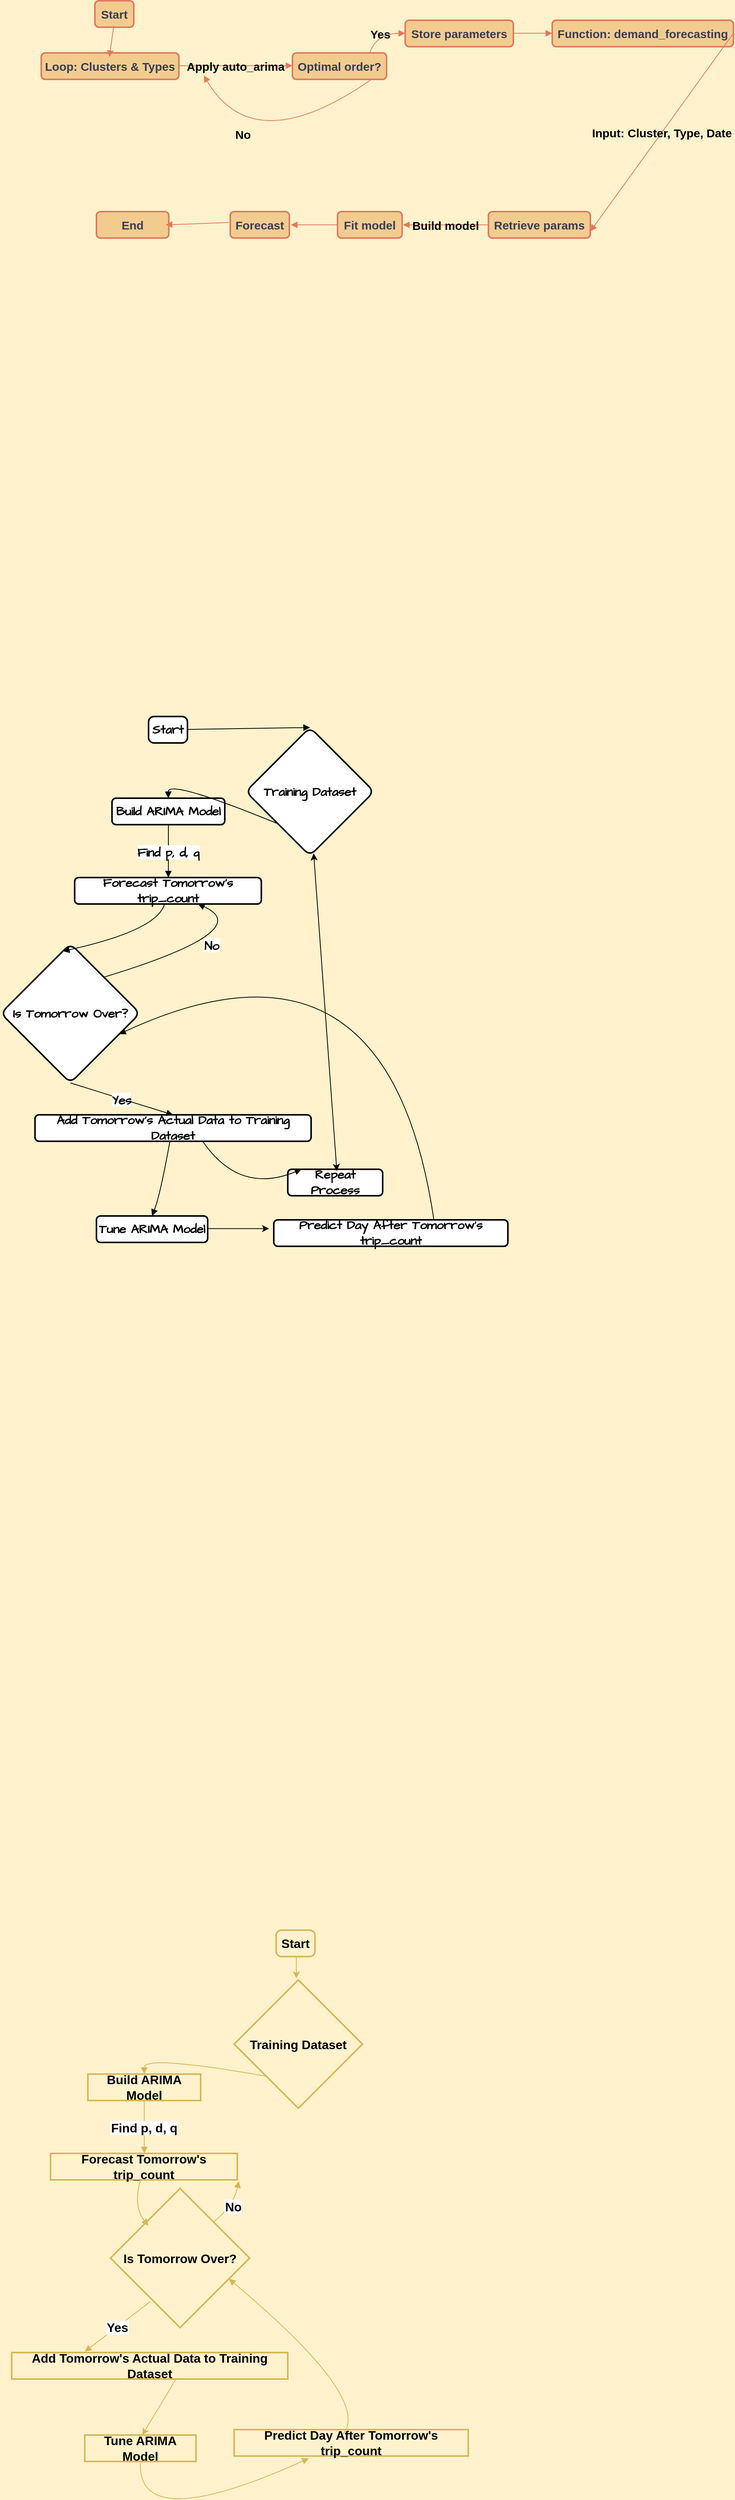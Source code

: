 <mxfile version="22.1.3" type="device">
  <diagram id="C5RBs43oDa-KdzZeNtuy" name="Page-1">
    <mxGraphModel dx="1313" dy="705" grid="0" gridSize="10" guides="1" tooltips="1" connect="0" arrows="1" fold="1" page="1" pageScale="1" pageWidth="1169" pageHeight="827" background="#FFF2CC" math="0" shadow="0">
      <root>
        <mxCell id="WIyWlLk6GJQsqaUBKTNV-0" />
        <mxCell id="WIyWlLk6GJQsqaUBKTNV-1" parent="WIyWlLk6GJQsqaUBKTNV-0" />
        <mxCell id="F5fZjtwdr9B2GDERsA0S-78" value="Start" style="whiteSpace=wrap;strokeWidth=2;labelBackgroundColor=none;fillColor=#F2CC8F;strokeColor=#E07A5F;fontColor=#393C56;rounded=1;fontStyle=1;fontSize=15;" parent="WIyWlLk6GJQsqaUBKTNV-1" vertex="1">
          <mxGeometry x="270" y="27" width="50" height="34" as="geometry" />
        </mxCell>
        <mxCell id="F5fZjtwdr9B2GDERsA0S-79" value="Loop: Clusters &amp; Types" style="whiteSpace=wrap;strokeWidth=2;labelBackgroundColor=none;fillColor=#F2CC8F;strokeColor=#E07A5F;fontColor=#393C56;rounded=1;fontStyle=1;fontSize=15;" parent="WIyWlLk6GJQsqaUBKTNV-1" vertex="1">
          <mxGeometry x="201" y="94" width="177" height="34" as="geometry" />
        </mxCell>
        <mxCell id="F5fZjtwdr9B2GDERsA0S-80" value="Optimal order?" style="whiteSpace=wrap;strokeWidth=2;labelBackgroundColor=none;fillColor=#F2CC8F;strokeColor=#E07A5F;fontColor=#393C56;rounded=1;fontStyle=1;fontSize=15;" parent="WIyWlLk6GJQsqaUBKTNV-1" vertex="1">
          <mxGeometry x="524" y="94" width="121" height="34" as="geometry" />
        </mxCell>
        <mxCell id="F5fZjtwdr9B2GDERsA0S-81" value="Store parameters" style="whiteSpace=wrap;strokeWidth=2;labelBackgroundColor=none;fillColor=#F2CC8F;strokeColor=#E07A5F;fontColor=#393C56;rounded=1;fontStyle=1;fontSize=15;" parent="WIyWlLk6GJQsqaUBKTNV-1" vertex="1">
          <mxGeometry x="669" y="52" width="139" height="34" as="geometry" />
        </mxCell>
        <mxCell id="F5fZjtwdr9B2GDERsA0S-83" value="Function: demand_forecasting" style="whiteSpace=wrap;strokeWidth=2;labelBackgroundColor=none;fillColor=#F2CC8F;strokeColor=#E07A5F;fontColor=#393C56;rounded=1;fontStyle=1;fontSize=15;" parent="WIyWlLk6GJQsqaUBKTNV-1" vertex="1">
          <mxGeometry x="858" y="52" width="233" height="34" as="geometry" />
        </mxCell>
        <mxCell id="F5fZjtwdr9B2GDERsA0S-84" value="Retrieve params" style="whiteSpace=wrap;strokeWidth=2;labelBackgroundColor=none;fillColor=#F2CC8F;strokeColor=#E07A5F;fontColor=#393C56;rounded=1;fontStyle=1;fontSize=15;" parent="WIyWlLk6GJQsqaUBKTNV-1" vertex="1">
          <mxGeometry x="776" y="298" width="131" height="34" as="geometry" />
        </mxCell>
        <mxCell id="F5fZjtwdr9B2GDERsA0S-85" value="Fit model" style="whiteSpace=wrap;strokeWidth=2;labelBackgroundColor=none;fillColor=#F2CC8F;strokeColor=#E07A5F;fontColor=#393C56;rounded=1;fontStyle=1;fontSize=15;" parent="WIyWlLk6GJQsqaUBKTNV-1" vertex="1">
          <mxGeometry x="582" y="298" width="83" height="34" as="geometry" />
        </mxCell>
        <mxCell id="F5fZjtwdr9B2GDERsA0S-86" value="Forecast" style="whiteSpace=wrap;strokeWidth=2;labelBackgroundColor=none;fillColor=#F2CC8F;strokeColor=#E07A5F;fontColor=#393C56;rounded=1;fontStyle=1;fontSize=15;" parent="WIyWlLk6GJQsqaUBKTNV-1" vertex="1">
          <mxGeometry x="444" y="298" width="76" height="34" as="geometry" />
        </mxCell>
        <mxCell id="F5fZjtwdr9B2GDERsA0S-87" value="End" style="whiteSpace=wrap;strokeWidth=2;labelBackgroundColor=none;fillColor=#F2CC8F;strokeColor=#E07A5F;fontColor=#393C56;rounded=1;fontStyle=1;fontSize=15;" parent="WIyWlLk6GJQsqaUBKTNV-1" vertex="1">
          <mxGeometry x="272" y="298" width="93" height="34" as="geometry" />
        </mxCell>
        <mxCell id="F5fZjtwdr9B2GDERsA0S-88" value="" style="curved=1;startArrow=none;endArrow=block;exitX=0.485;exitY=0.952;entryX=0.495;entryY=0.158;rounded=1;labelBackgroundColor=none;strokeColor=#E07A5F;fontColor=default;entryDx=0;entryDy=0;entryPerimeter=0;exitDx=0;exitDy=0;exitPerimeter=0;fontStyle=1;fontSize=15;" parent="WIyWlLk6GJQsqaUBKTNV-1" source="F5fZjtwdr9B2GDERsA0S-78" target="F5fZjtwdr9B2GDERsA0S-79" edge="1">
          <mxGeometry relative="1" as="geometry">
            <Array as="points" />
          </mxGeometry>
        </mxCell>
        <mxCell id="F5fZjtwdr9B2GDERsA0S-89" value="Apply auto_arima" style="curved=1;startArrow=none;endArrow=block;exitX=1.003;exitY=0.485;entryX=-0.0;entryY=0.485;rounded=1;labelBackgroundColor=none;strokeColor=#E07A5F;fontColor=default;fontStyle=1;fontSize=15;" parent="WIyWlLk6GJQsqaUBKTNV-1" source="F5fZjtwdr9B2GDERsA0S-79" target="F5fZjtwdr9B2GDERsA0S-80" edge="1">
          <mxGeometry relative="1" as="geometry">
            <Array as="points" />
          </mxGeometry>
        </mxCell>
        <mxCell id="F5fZjtwdr9B2GDERsA0S-90" value="Yes" style="curved=1;startArrow=none;endArrow=block;exitX=0.825;exitY=-0.007;entryX=-0.003;entryY=0.493;rounded=1;labelBackgroundColor=none;strokeColor=#E07A5F;fontColor=default;fontStyle=1;fontSize=15;" parent="WIyWlLk6GJQsqaUBKTNV-1" source="F5fZjtwdr9B2GDERsA0S-80" target="F5fZjtwdr9B2GDERsA0S-81" edge="1">
          <mxGeometry relative="1" as="geometry">
            <Array as="points">
              <mxPoint x="632" y="69" />
            </Array>
          </mxGeometry>
        </mxCell>
        <mxCell id="F5fZjtwdr9B2GDERsA0S-91" value="No" style="curved=1;startArrow=none;endArrow=block;exitX=0.825;exitY=0.978;rounded=1;labelBackgroundColor=none;strokeColor=#E07A5F;fontColor=default;fontStyle=1;fontSize=15;" parent="WIyWlLk6GJQsqaUBKTNV-1" source="F5fZjtwdr9B2GDERsA0S-80" edge="1">
          <mxGeometry x="0.126" y="-37" relative="1" as="geometry">
            <Array as="points">
              <mxPoint x="475" y="233" />
            </Array>
            <mxPoint x="410" y="123" as="targetPoint" />
            <mxPoint as="offset" />
          </mxGeometry>
        </mxCell>
        <mxCell id="F5fZjtwdr9B2GDERsA0S-92" value="" style="curved=1;startArrow=none;endArrow=block;exitX=0.998;exitY=0.493;entryX=-0.001;entryY=0.493;rounded=1;labelBackgroundColor=none;strokeColor=#E07A5F;fontColor=default;fontStyle=1;fontSize=15;" parent="WIyWlLk6GJQsqaUBKTNV-1" source="F5fZjtwdr9B2GDERsA0S-81" target="F5fZjtwdr9B2GDERsA0S-83" edge="1">
          <mxGeometry relative="1" as="geometry">
            <Array as="points" />
          </mxGeometry>
        </mxCell>
        <mxCell id="F5fZjtwdr9B2GDERsA0S-93" value="Input: Cluster, Type, Date" style="curved=1;startArrow=none;endArrow=block;exitX=0.999;exitY=0.493;rounded=1;labelBackgroundColor=none;strokeColor=#E07A5F;fontColor=default;entryX=1;entryY=0.75;entryDx=0;entryDy=0;fontStyle=1;fontSize=15;" parent="WIyWlLk6GJQsqaUBKTNV-1" source="F5fZjtwdr9B2GDERsA0S-83" target="F5fZjtwdr9B2GDERsA0S-84" edge="1">
          <mxGeometry relative="1" as="geometry">
            <Array as="points" />
            <mxPoint x="1091" y="263" as="targetPoint" />
          </mxGeometry>
        </mxCell>
        <mxCell id="F5fZjtwdr9B2GDERsA0S-94" value="Build model" style="curved=1;startArrow=none;endArrow=block;exitX=0;exitY=0.5;rounded=1;labelBackgroundColor=none;strokeColor=#E07A5F;fontColor=default;exitDx=0;exitDy=0;fontStyle=1;fontSize=15;" parent="WIyWlLk6GJQsqaUBKTNV-1" source="F5fZjtwdr9B2GDERsA0S-84" edge="1">
          <mxGeometry relative="1" as="geometry">
            <Array as="points" />
            <mxPoint x="666" y="315" as="targetPoint" />
          </mxGeometry>
        </mxCell>
        <mxCell id="F5fZjtwdr9B2GDERsA0S-95" value="" style="curved=1;startArrow=none;endArrow=block;exitX=0;exitY=0.5;rounded=1;labelBackgroundColor=none;strokeColor=#E07A5F;fontColor=default;exitDx=0;exitDy=0;fontStyle=1;fontSize=15;" parent="WIyWlLk6GJQsqaUBKTNV-1" source="F5fZjtwdr9B2GDERsA0S-85" edge="1">
          <mxGeometry relative="1" as="geometry">
            <Array as="points" />
            <mxPoint x="522" y="315" as="targetPoint" />
          </mxGeometry>
        </mxCell>
        <mxCell id="F5fZjtwdr9B2GDERsA0S-96" value="" style="curved=1;startArrow=none;endArrow=block;rounded=1;labelBackgroundColor=none;strokeColor=#E07A5F;fontColor=default;fontStyle=1;fontSize=15;" parent="WIyWlLk6GJQsqaUBKTNV-1" edge="1">
          <mxGeometry relative="1" as="geometry">
            <Array as="points" />
            <mxPoint x="442" y="312" as="sourcePoint" />
            <mxPoint x="361" y="315" as="targetPoint" />
          </mxGeometry>
        </mxCell>
        <mxCell id="F5fZjtwdr9B2GDERsA0S-99" value="Training Dataset" style="rhombus;strokeWidth=2;whiteSpace=wrap;hachureGap=4;fontFamily=Architects Daughter;fontSource=https%3A%2F%2Ffonts.googleapis.com%2Fcss%3Ffamily%3DArchitects%2BDaughter;fontSize=16;fontStyle=1;rounded=1;" parent="WIyWlLk6GJQsqaUBKTNV-1" vertex="1">
          <mxGeometry x="464" y="961" width="165" height="165" as="geometry" />
        </mxCell>
        <mxCell id="F5fZjtwdr9B2GDERsA0S-100" value="Build ARIMA Model" style="whiteSpace=wrap;strokeWidth=2;hachureGap=4;fontFamily=Architects Daughter;fontSource=https%3A%2F%2Ffonts.googleapis.com%2Fcss%3Ffamily%3DArchitects%2BDaughter;fontSize=16;fontStyle=1;rounded=1;" parent="WIyWlLk6GJQsqaUBKTNV-1" vertex="1">
          <mxGeometry x="292" y="1052" width="145" height="34" as="geometry" />
        </mxCell>
        <mxCell id="F5fZjtwdr9B2GDERsA0S-101" value="Forecast Tomorrow&#39;s trip_count" style="whiteSpace=wrap;strokeWidth=2;hachureGap=4;fontFamily=Architects Daughter;fontSource=https%3A%2F%2Ffonts.googleapis.com%2Fcss%3Ffamily%3DArchitects%2BDaughter;fontSize=16;fontStyle=1;rounded=1;" parent="WIyWlLk6GJQsqaUBKTNV-1" vertex="1">
          <mxGeometry x="244" y="1154" width="240" height="34" as="geometry" />
        </mxCell>
        <mxCell id="F5fZjtwdr9B2GDERsA0S-102" value="Is Tomorrow Over?" style="rhombus;strokeWidth=2;whiteSpace=wrap;hachureGap=4;fontFamily=Architects Daughter;fontSource=https%3A%2F%2Ffonts.googleapis.com%2Fcss%3Ffamily%3DArchitects%2BDaughter;fontSize=16;fontStyle=1;rounded=1;" parent="WIyWlLk6GJQsqaUBKTNV-1" vertex="1">
          <mxGeometry x="149" y="1239" width="179" height="179" as="geometry" />
        </mxCell>
        <mxCell id="F5fZjtwdr9B2GDERsA0S-103" value="Add Tomorrow&#39;s Actual Data to Training Dataset" style="whiteSpace=wrap;strokeWidth=2;hachureGap=4;fontFamily=Architects Daughter;fontSource=https%3A%2F%2Ffonts.googleapis.com%2Fcss%3Ffamily%3DArchitects%2BDaughter;fontSize=16;fontStyle=1;rounded=1;" parent="WIyWlLk6GJQsqaUBKTNV-1" vertex="1">
          <mxGeometry x="193" y="1459" width="355" height="34" as="geometry" />
        </mxCell>
        <mxCell id="F5fZjtwdr9B2GDERsA0S-104" value="Tune ARIMA Model" style="whiteSpace=wrap;strokeWidth=2;hachureGap=4;fontFamily=Architects Daughter;fontSource=https%3A%2F%2Ffonts.googleapis.com%2Fcss%3Ffamily%3DArchitects%2BDaughter;fontSize=16;fontStyle=1;rounded=1;" parent="WIyWlLk6GJQsqaUBKTNV-1" vertex="1">
          <mxGeometry x="272" y="1589" width="143" height="34" as="geometry" />
        </mxCell>
        <mxCell id="F5fZjtwdr9B2GDERsA0S-105" value="Predict Day After Tomorrow&#39;s trip_count" style="whiteSpace=wrap;strokeWidth=2;hachureGap=4;fontFamily=Architects Daughter;fontSource=https%3A%2F%2Ffonts.googleapis.com%2Fcss%3Ffamily%3DArchitects%2BDaughter;fontSize=16;fontStyle=1;rounded=1;" parent="WIyWlLk6GJQsqaUBKTNV-1" vertex="1">
          <mxGeometry x="500" y="1594" width="301" height="34" as="geometry" />
        </mxCell>
        <mxCell id="F5fZjtwdr9B2GDERsA0S-106" value="Repeat Process" style="whiteSpace=wrap;strokeWidth=2;hachureGap=4;fontFamily=Architects Daughter;fontSource=https%3A%2F%2Ffonts.googleapis.com%2Fcss%3Ffamily%3DArchitects%2BDaughter;fontSize=16;fontStyle=1;rounded=1;" parent="WIyWlLk6GJQsqaUBKTNV-1" vertex="1">
          <mxGeometry x="518" y="1529" width="122" height="34" as="geometry" />
        </mxCell>
        <mxCell id="F5fZjtwdr9B2GDERsA0S-107" value="" style="curved=1;startArrow=none;endArrow=block;entryX=0.501;entryY=-0.003;rounded=1;hachureGap=4;fontFamily=Architects Daughter;fontSource=https%3A%2F%2Ffonts.googleapis.com%2Fcss%3Ffamily%3DArchitects%2BDaughter;fontSize=16;fontStyle=1;" parent="WIyWlLk6GJQsqaUBKTNV-1" source="F5fZjtwdr9B2GDERsA0S-98" target="F5fZjtwdr9B2GDERsA0S-99" edge="1">
          <mxGeometry relative="1" as="geometry">
            <Array as="points" />
            <mxPoint x="471" y="853" as="sourcePoint" />
          </mxGeometry>
        </mxCell>
        <mxCell id="F5fZjtwdr9B2GDERsA0S-108" value="" style="curved=1;startArrow=none;endArrow=block;exitX=0.007;exitY=0.996;entryX=0.5;entryY=0.009;rounded=1;hachureGap=4;fontFamily=Architects Daughter;fontSource=https%3A%2F%2Ffonts.googleapis.com%2Fcss%3Ffamily%3DArchitects%2BDaughter;fontSize=16;fontStyle=1;" parent="WIyWlLk6GJQsqaUBKTNV-1" source="F5fZjtwdr9B2GDERsA0S-99" target="F5fZjtwdr9B2GDERsA0S-100" edge="1">
          <mxGeometry relative="1" as="geometry">
            <Array as="points">
              <mxPoint x="364" y="1027" />
            </Array>
          </mxGeometry>
        </mxCell>
        <mxCell id="F5fZjtwdr9B2GDERsA0S-109" value="Find p, d, q" style="curved=1;startArrow=none;endArrow=block;exitX=0.5;exitY=0.994;entryX=0.502;entryY=0.009;rounded=1;hachureGap=4;fontFamily=Architects Daughter;fontSource=https%3A%2F%2Ffonts.googleapis.com%2Fcss%3Ffamily%3DArchitects%2BDaughter;fontSize=16;fontStyle=1;" parent="WIyWlLk6GJQsqaUBKTNV-1" source="F5fZjtwdr9B2GDERsA0S-100" target="F5fZjtwdr9B2GDERsA0S-101" edge="1">
          <mxGeometry relative="1" as="geometry">
            <Array as="points" />
          </mxGeometry>
        </mxCell>
        <mxCell id="F5fZjtwdr9B2GDERsA0S-110" value="" style="curved=1;startArrow=none;endArrow=block;exitX=0.482;exitY=0.994;entryX=0.44;entryY=0.002;rounded=1;hachureGap=4;fontFamily=Architects Daughter;fontSource=https%3A%2F%2Ffonts.googleapis.com%2Fcss%3Ffamily%3DArchitects%2BDaughter;fontSize=16;fontStyle=1;" parent="WIyWlLk6GJQsqaUBKTNV-1" source="F5fZjtwdr9B2GDERsA0S-101" target="F5fZjtwdr9B2GDERsA0S-102" edge="1">
          <mxGeometry relative="1" as="geometry">
            <Array as="points">
              <mxPoint x="350" y="1222" />
            </Array>
          </mxGeometry>
        </mxCell>
        <mxCell id="F5fZjtwdr9B2GDERsA0S-111" value="Yes" style="curved=1;startArrow=none;endArrow=block;exitX=0.5;exitY=1.002;entryX=0.5;entryY=-0.006;rounded=1;hachureGap=4;fontFamily=Architects Daughter;fontSource=https%3A%2F%2Ffonts.googleapis.com%2Fcss%3Ffamily%3DArchitects%2BDaughter;fontSize=16;fontStyle=1;" parent="WIyWlLk6GJQsqaUBKTNV-1" source="F5fZjtwdr9B2GDERsA0S-102" target="F5fZjtwdr9B2GDERsA0S-103" edge="1">
          <mxGeometry relative="1" as="geometry">
            <Array as="points" />
          </mxGeometry>
        </mxCell>
        <mxCell id="F5fZjtwdr9B2GDERsA0S-112" value="No" style="curved=1;startArrow=none;endArrow=block;exitX=0.962;exitY=0.002;entryX=0.659;entryY=0.994;rounded=1;hachureGap=4;fontFamily=Architects Daughter;fontSource=https%3A%2F%2Ffonts.googleapis.com%2Fcss%3Ffamily%3DArchitects%2BDaughter;fontSize=16;fontStyle=1;" parent="WIyWlLk6GJQsqaUBKTNV-1" source="F5fZjtwdr9B2GDERsA0S-102" target="F5fZjtwdr9B2GDERsA0S-101" edge="1">
          <mxGeometry relative="1" as="geometry">
            <Array as="points">
              <mxPoint x="479" y="1222" />
            </Array>
          </mxGeometry>
        </mxCell>
        <mxCell id="F5fZjtwdr9B2GDERsA0S-113" value="" style="curved=1;startArrow=none;endArrow=block;exitX=0.489;exitY=0.98;entryX=0.5;entryY=0.009;rounded=1;hachureGap=4;fontFamily=Architects Daughter;fontSource=https%3A%2F%2Ffonts.googleapis.com%2Fcss%3Ffamily%3DArchitects%2BDaughter;fontSize=16;fontStyle=1;" parent="WIyWlLk6GJQsqaUBKTNV-1" source="F5fZjtwdr9B2GDERsA0S-103" target="F5fZjtwdr9B2GDERsA0S-104" edge="1">
          <mxGeometry relative="1" as="geometry">
            <Array as="points">
              <mxPoint x="354" y="1562" />
            </Array>
          </mxGeometry>
        </mxCell>
        <mxCell id="F5fZjtwdr9B2GDERsA0S-115" value="" style="curved=1;startArrow=none;endArrow=block;exitX=0.686;exitY=-0.006;entryX=1.0;entryY=0.713;rounded=1;hachureGap=4;fontFamily=Architects Daughter;fontSource=https%3A%2F%2Ffonts.googleapis.com%2Fcss%3Ffamily%3DArchitects%2BDaughter;fontSize=16;fontStyle=1;" parent="WIyWlLk6GJQsqaUBKTNV-1" source="F5fZjtwdr9B2GDERsA0S-105" target="F5fZjtwdr9B2GDERsA0S-102" edge="1">
          <mxGeometry relative="1" as="geometry">
            <Array as="points">
              <mxPoint x="647" y="1195" />
            </Array>
          </mxGeometry>
        </mxCell>
        <mxCell id="F5fZjtwdr9B2GDERsA0S-116" value="" style="curved=1;startArrow=none;endArrow=block;exitX=0.603;exitY=0.98;entryX=0.15;entryY=0.009;rounded=1;hachureGap=4;fontFamily=Architects Daughter;fontSource=https%3A%2F%2Ffonts.googleapis.com%2Fcss%3Ffamily%3DArchitects%2BDaughter;fontSize=16;fontStyle=1;" parent="WIyWlLk6GJQsqaUBKTNV-1" source="F5fZjtwdr9B2GDERsA0S-103" target="F5fZjtwdr9B2GDERsA0S-106" edge="1">
          <mxGeometry relative="1" as="geometry">
            <Array as="points">
              <mxPoint x="456" y="1562" />
            </Array>
          </mxGeometry>
        </mxCell>
        <mxCell id="F5fZjtwdr9B2GDERsA0S-98" value="Start" style="rounded=1;absoluteArcSize=1;arcSize=14;whiteSpace=wrap;strokeWidth=2;hachureGap=4;fontFamily=Architects Daughter;fontSource=https%3A%2F%2Ffonts.googleapis.com%2Fcss%3Ffamily%3DArchitects%2BDaughter;fontSize=16;fontStyle=1;" parent="WIyWlLk6GJQsqaUBKTNV-1" vertex="1">
          <mxGeometry x="339" y="947" width="50" height="34" as="geometry" />
        </mxCell>
        <mxCell id="F5fZjtwdr9B2GDERsA0S-120" value="" style="endArrow=classic;html=1;rounded=0;exitX=0.994;exitY=0.478;exitDx=0;exitDy=0;exitPerimeter=0;entryX=-0.02;entryY=0.331;entryDx=0;entryDy=0;entryPerimeter=0;" parent="WIyWlLk6GJQsqaUBKTNV-1" source="F5fZjtwdr9B2GDERsA0S-104" target="F5fZjtwdr9B2GDERsA0S-105" edge="1">
          <mxGeometry width="50" height="50" relative="1" as="geometry">
            <mxPoint x="580" y="1392" as="sourcePoint" />
            <mxPoint x="630" y="1342" as="targetPoint" />
          </mxGeometry>
        </mxCell>
        <mxCell id="F5fZjtwdr9B2GDERsA0S-121" value="" style="endArrow=classic;startArrow=classic;html=1;rounded=0;exitX=0.517;exitY=0.061;exitDx=0;exitDy=0;exitPerimeter=0;entryX=0.529;entryY=0.982;entryDx=0;entryDy=0;entryPerimeter=0;" parent="WIyWlLk6GJQsqaUBKTNV-1" source="F5fZjtwdr9B2GDERsA0S-106" target="F5fZjtwdr9B2GDERsA0S-99" edge="1">
          <mxGeometry width="50" height="50" relative="1" as="geometry">
            <mxPoint x="580" y="1230" as="sourcePoint" />
            <mxPoint x="630" y="1180" as="targetPoint" />
          </mxGeometry>
        </mxCell>
        <mxCell id="96ugUhPqm7kdBxmE5pyV-0" value="Start" style="rounded=1;absoluteArcSize=1;arcSize=14;whiteSpace=wrap;strokeWidth=2;fillColor=#fff2cc;strokeColor=#d6b656;fontStyle=1;fontSize=16;labelBorderColor=none;" vertex="1" parent="WIyWlLk6GJQsqaUBKTNV-1">
          <mxGeometry x="503" y="2507" width="50" height="34" as="geometry" />
        </mxCell>
        <mxCell id="96ugUhPqm7kdBxmE5pyV-1" value="Training Dataset" style="rhombus;strokeWidth=2;whiteSpace=wrap;fillColor=#fff2cc;strokeColor=#d6b656;fontStyle=1;fontSize=16;labelBorderColor=none;" vertex="1" parent="WIyWlLk6GJQsqaUBKTNV-1">
          <mxGeometry x="449" y="2571" width="165" height="165" as="geometry" />
        </mxCell>
        <mxCell id="96ugUhPqm7kdBxmE5pyV-2" value="Build ARIMA Model" style="whiteSpace=wrap;strokeWidth=2;fillColor=#fff2cc;strokeColor=#d6b656;fontStyle=1;fontSize=16;labelBorderColor=none;" vertex="1" parent="WIyWlLk6GJQsqaUBKTNV-1">
          <mxGeometry x="261" y="2692" width="145" height="34" as="geometry" />
        </mxCell>
        <mxCell id="96ugUhPqm7kdBxmE5pyV-3" value="Forecast Tomorrow&#39;s trip_count" style="whiteSpace=wrap;strokeWidth=2;fillColor=#fff2cc;strokeColor=#d6b656;fontStyle=1;fontSize=16;labelBorderColor=none;" vertex="1" parent="WIyWlLk6GJQsqaUBKTNV-1">
          <mxGeometry x="213" y="2794" width="240" height="34" as="geometry" />
        </mxCell>
        <mxCell id="96ugUhPqm7kdBxmE5pyV-4" value="Is Tomorrow Over?" style="rhombus;strokeWidth=2;whiteSpace=wrap;fillColor=#fff2cc;strokeColor=#d6b656;fontStyle=1;fontSize=16;labelBorderColor=none;" vertex="1" parent="WIyWlLk6GJQsqaUBKTNV-1">
          <mxGeometry x="290" y="2839" width="179" height="179" as="geometry" />
        </mxCell>
        <mxCell id="96ugUhPqm7kdBxmE5pyV-5" value="Add Tomorrow&#39;s Actual Data to Training Dataset" style="whiteSpace=wrap;strokeWidth=2;fillColor=#fff2cc;strokeColor=#d6b656;fontStyle=1;fontSize=16;labelBorderColor=none;" vertex="1" parent="WIyWlLk6GJQsqaUBKTNV-1">
          <mxGeometry x="163" y="3050" width="355" height="34" as="geometry" />
        </mxCell>
        <mxCell id="96ugUhPqm7kdBxmE5pyV-6" value="Tune ARIMA Model" style="whiteSpace=wrap;strokeWidth=2;fillColor=#fff2cc;strokeColor=#d6b656;fontStyle=1;fontSize=16;labelBorderColor=none;" vertex="1" parent="WIyWlLk6GJQsqaUBKTNV-1">
          <mxGeometry x="257" y="3156" width="143" height="34" as="geometry" />
        </mxCell>
        <mxCell id="96ugUhPqm7kdBxmE5pyV-7" value="Predict Day After Tomorrow&#39;s trip_count" style="whiteSpace=wrap;strokeWidth=2;fillColor=#fff2cc;strokeColor=#d6b656;fontStyle=1;fontSize=16;labelBorderColor=none;" vertex="1" parent="WIyWlLk6GJQsqaUBKTNV-1">
          <mxGeometry x="449" y="3149" width="301" height="34" as="geometry" />
        </mxCell>
        <mxCell id="96ugUhPqm7kdBxmE5pyV-10" value="" style="curved=1;startArrow=none;endArrow=block;exitX=0.007;exitY=0.996;entryX=0.5;entryY=0.009;rounded=0;fillColor=#fff2cc;strokeColor=#d6b656;fontStyle=1;fontSize=16;labelBorderColor=none;" edge="1" parent="WIyWlLk6GJQsqaUBKTNV-1" source="96ugUhPqm7kdBxmE5pyV-1" target="96ugUhPqm7kdBxmE5pyV-2">
          <mxGeometry relative="1" as="geometry">
            <Array as="points">
              <mxPoint x="333" y="2667" />
            </Array>
          </mxGeometry>
        </mxCell>
        <mxCell id="96ugUhPqm7kdBxmE5pyV-11" value="Find p, d, q" style="curved=1;startArrow=none;endArrow=block;exitX=0.5;exitY=0.994;entryX=0.502;entryY=0.009;rounded=0;fillColor=#fff2cc;strokeColor=#d6b656;fontStyle=1;fontSize=16;labelBorderColor=none;" edge="1" parent="WIyWlLk6GJQsqaUBKTNV-1" source="96ugUhPqm7kdBxmE5pyV-2" target="96ugUhPqm7kdBxmE5pyV-3">
          <mxGeometry relative="1" as="geometry">
            <Array as="points" />
          </mxGeometry>
        </mxCell>
        <mxCell id="96ugUhPqm7kdBxmE5pyV-12" value="" style="curved=1;startArrow=none;endArrow=block;exitX=0.482;exitY=0.994;entryX=0.272;entryY=0.268;rounded=0;fillColor=#fff2cc;strokeColor=#d6b656;fontStyle=1;fontSize=16;labelBorderColor=none;entryDx=0;entryDy=0;entryPerimeter=0;" edge="1" parent="WIyWlLk6GJQsqaUBKTNV-1" source="96ugUhPqm7kdBxmE5pyV-3" target="96ugUhPqm7kdBxmE5pyV-4">
          <mxGeometry relative="1" as="geometry">
            <Array as="points">
              <mxPoint x="319" y="2862" />
            </Array>
          </mxGeometry>
        </mxCell>
        <mxCell id="96ugUhPqm7kdBxmE5pyV-13" value="Yes" style="curved=1;startArrow=none;endArrow=block;exitX=0.286;exitY=0.813;entryX=0.265;entryY=-0.037;rounded=0;fillColor=#fff2cc;strokeColor=#d6b656;fontStyle=1;fontSize=16;labelBorderColor=none;exitDx=0;exitDy=0;exitPerimeter=0;entryDx=0;entryDy=0;entryPerimeter=0;" edge="1" parent="WIyWlLk6GJQsqaUBKTNV-1" source="96ugUhPqm7kdBxmE5pyV-4" target="96ugUhPqm7kdBxmE5pyV-5">
          <mxGeometry relative="1" as="geometry">
            <Array as="points" />
          </mxGeometry>
        </mxCell>
        <mxCell id="96ugUhPqm7kdBxmE5pyV-14" value="No" style="curved=1;startArrow=none;endArrow=block;exitX=0.962;exitY=0.002;entryX=1.009;entryY=1.048;rounded=0;fillColor=#fff2cc;strokeColor=#d6b656;fontStyle=1;fontSize=16;labelBorderColor=none;entryDx=0;entryDy=0;entryPerimeter=0;" edge="1" parent="WIyWlLk6GJQsqaUBKTNV-1" source="96ugUhPqm7kdBxmE5pyV-4" target="96ugUhPqm7kdBxmE5pyV-3">
          <mxGeometry relative="1" as="geometry">
            <Array as="points">
              <mxPoint x="448" y="2862" />
            </Array>
          </mxGeometry>
        </mxCell>
        <mxCell id="96ugUhPqm7kdBxmE5pyV-16" value="" style="curved=1;startArrow=none;endArrow=block;exitX=0.5;exitY=0.994;rounded=0;fillColor=#fff2cc;strokeColor=#d6b656;fontStyle=1;fontSize=16;labelBorderColor=none;" edge="1" parent="WIyWlLk6GJQsqaUBKTNV-1" source="96ugUhPqm7kdBxmE5pyV-6">
          <mxGeometry relative="1" as="geometry">
            <Array as="points">
              <mxPoint x="323" y="3286" />
            </Array>
            <mxPoint x="545" y="3186" as="targetPoint" />
          </mxGeometry>
        </mxCell>
        <mxCell id="96ugUhPqm7kdBxmE5pyV-17" value="" style="curved=1;startArrow=none;endArrow=block;entryX=1.0;entryY=0.713;rounded=0;fillColor=#fff2cc;strokeColor=#d6b656;exitX=0.465;exitY=0.176;exitDx=0;exitDy=0;exitPerimeter=0;fontStyle=1;fontSize=16;labelBorderColor=none;" edge="1" parent="WIyWlLk6GJQsqaUBKTNV-1" source="96ugUhPqm7kdBxmE5pyV-7" target="96ugUhPqm7kdBxmE5pyV-4">
          <mxGeometry relative="1" as="geometry">
            <Array as="points">
              <mxPoint x="627" y="3110" />
            </Array>
            <mxPoint x="591" y="3135" as="sourcePoint" />
          </mxGeometry>
        </mxCell>
        <mxCell id="96ugUhPqm7kdBxmE5pyV-21" value="" style="endArrow=classic;html=1;rounded=0;exitX=0.597;exitY=0.971;exitDx=0;exitDy=0;exitPerimeter=0;fillColor=#fff2cc;strokeColor=#d6b656;entryX=0.517;entryY=0;entryDx=0;entryDy=0;entryPerimeter=0;fontStyle=1;fontSize=16;labelBorderColor=none;" edge="1" parent="WIyWlLk6GJQsqaUBKTNV-1" source="96ugUhPqm7kdBxmE5pyV-5" target="96ugUhPqm7kdBxmE5pyV-6">
          <mxGeometry width="50" height="50" relative="1" as="geometry">
            <mxPoint x="528" y="3163" as="sourcePoint" />
            <mxPoint x="578" y="3113" as="targetPoint" />
          </mxGeometry>
        </mxCell>
        <mxCell id="96ugUhPqm7kdBxmE5pyV-22" value="" style="endArrow=classic;html=1;rounded=0;fillColor=#fff2cc;strokeColor=#d6b656;exitX=0.52;exitY=0.971;exitDx=0;exitDy=0;exitPerimeter=0;entryX=0.485;entryY=-0.012;entryDx=0;entryDy=0;entryPerimeter=0;fontStyle=1;fontSize=16;labelBorderColor=none;" edge="1" parent="WIyWlLk6GJQsqaUBKTNV-1" source="96ugUhPqm7kdBxmE5pyV-0" target="96ugUhPqm7kdBxmE5pyV-1">
          <mxGeometry width="50" height="50" relative="1" as="geometry">
            <mxPoint x="528" y="2763" as="sourcePoint" />
            <mxPoint x="578" y="2713" as="targetPoint" />
          </mxGeometry>
        </mxCell>
      </root>
    </mxGraphModel>
  </diagram>
</mxfile>
